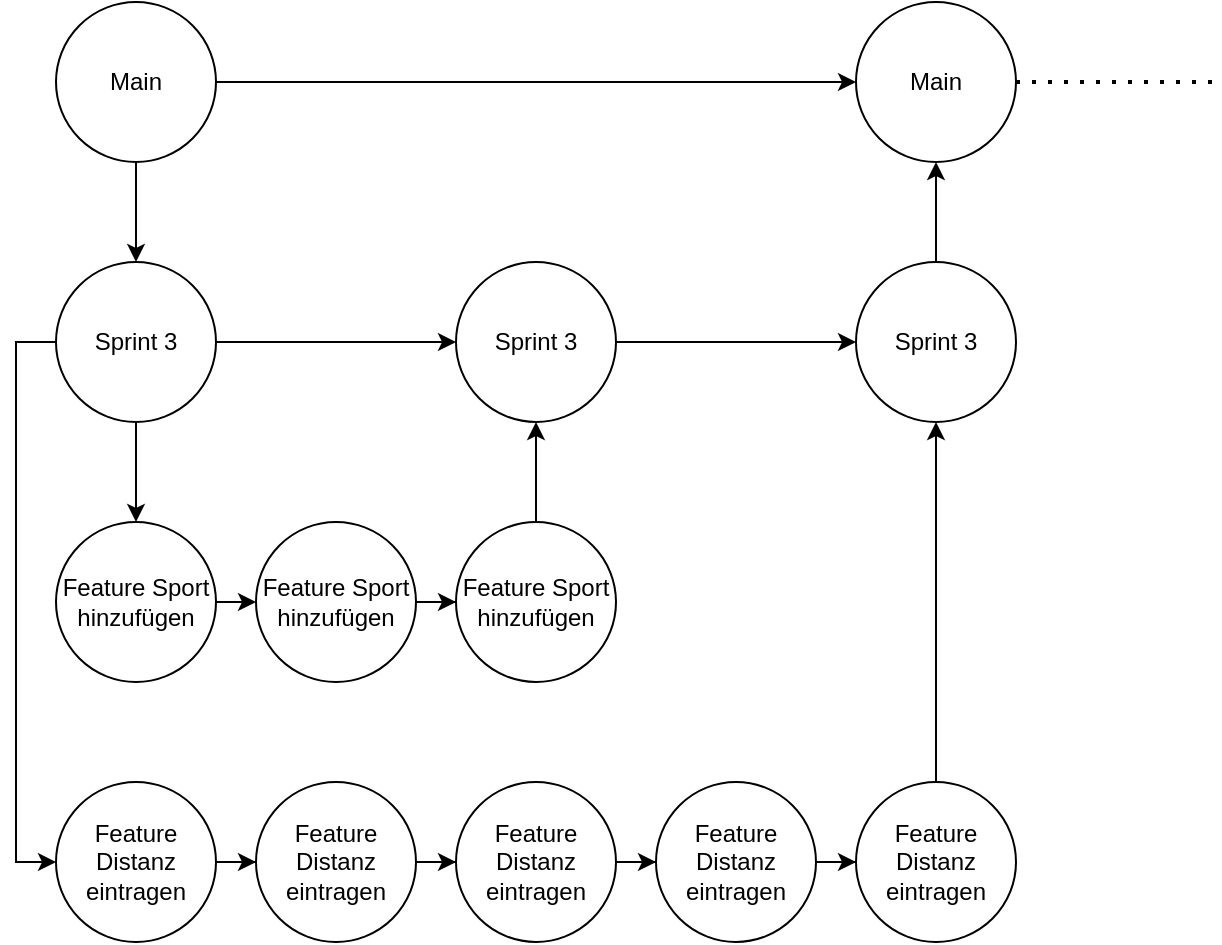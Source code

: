<mxfile version="21.1.5" type="device">
  <diagram name="Seite-1" id="20AE-ToJmvVzy0PC62Jq">
    <mxGraphModel dx="988" dy="530" grid="1" gridSize="10" guides="1" tooltips="1" connect="1" arrows="1" fold="1" page="1" pageScale="1" pageWidth="827" pageHeight="1169" math="0" shadow="0">
      <root>
        <mxCell id="0" />
        <mxCell id="1" parent="0" />
        <mxCell id="Y5aSUtLSCVKSuPhp1e1a-9" style="edgeStyle=orthogonalEdgeStyle;rounded=0;orthogonalLoop=1;jettySize=auto;html=1;entryX=0.5;entryY=0;entryDx=0;entryDy=0;" parent="1" source="Y5aSUtLSCVKSuPhp1e1a-3" target="Y5aSUtLSCVKSuPhp1e1a-6" edge="1">
          <mxGeometry relative="1" as="geometry" />
        </mxCell>
        <mxCell id="Y5aSUtLSCVKSuPhp1e1a-41" style="edgeStyle=orthogonalEdgeStyle;rounded=0;orthogonalLoop=1;jettySize=auto;html=1;entryX=0;entryY=0.5;entryDx=0;entryDy=0;" parent="1" source="Y5aSUtLSCVKSuPhp1e1a-3" target="Y5aSUtLSCVKSuPhp1e1a-4" edge="1">
          <mxGeometry relative="1" as="geometry" />
        </mxCell>
        <mxCell id="Y5aSUtLSCVKSuPhp1e1a-3" value="&lt;div&gt;Main&lt;/div&gt;" style="ellipse;whiteSpace=wrap;html=1;aspect=fixed;" parent="1" vertex="1">
          <mxGeometry x="50" y="10" width="80" height="80" as="geometry" />
        </mxCell>
        <mxCell id="Y5aSUtLSCVKSuPhp1e1a-4" value="&lt;div&gt;Main&lt;/div&gt;" style="ellipse;whiteSpace=wrap;html=1;aspect=fixed;" parent="1" vertex="1">
          <mxGeometry x="450" y="10" width="80" height="80" as="geometry" />
        </mxCell>
        <mxCell id="Y5aSUtLSCVKSuPhp1e1a-12" style="edgeStyle=orthogonalEdgeStyle;rounded=0;orthogonalLoop=1;jettySize=auto;html=1;entryX=0.5;entryY=0;entryDx=0;entryDy=0;" parent="1" source="Y5aSUtLSCVKSuPhp1e1a-6" target="Y5aSUtLSCVKSuPhp1e1a-10" edge="1">
          <mxGeometry relative="1" as="geometry" />
        </mxCell>
        <mxCell id="Y5aSUtLSCVKSuPhp1e1a-26" style="edgeStyle=orthogonalEdgeStyle;rounded=0;orthogonalLoop=1;jettySize=auto;html=1;entryX=0;entryY=0.5;entryDx=0;entryDy=0;" parent="1" source="Y5aSUtLSCVKSuPhp1e1a-6" target="Y5aSUtLSCVKSuPhp1e1a-25" edge="1">
          <mxGeometry relative="1" as="geometry">
            <Array as="points">
              <mxPoint x="30" y="180" />
              <mxPoint x="30" y="440" />
            </Array>
          </mxGeometry>
        </mxCell>
        <mxCell id="Y5aSUtLSCVKSuPhp1e1a-36" style="edgeStyle=orthogonalEdgeStyle;rounded=0;orthogonalLoop=1;jettySize=auto;html=1;entryX=0;entryY=0.5;entryDx=0;entryDy=0;" parent="1" source="Y5aSUtLSCVKSuPhp1e1a-6" target="Y5aSUtLSCVKSuPhp1e1a-19" edge="1">
          <mxGeometry relative="1" as="geometry" />
        </mxCell>
        <mxCell id="Y5aSUtLSCVKSuPhp1e1a-6" value="&lt;div&gt;Sprint 3&lt;br&gt;&lt;/div&gt;" style="ellipse;whiteSpace=wrap;html=1;aspect=fixed;" parent="1" vertex="1">
          <mxGeometry x="50" y="140" width="80" height="80" as="geometry" />
        </mxCell>
        <mxCell id="Y5aSUtLSCVKSuPhp1e1a-13" style="edgeStyle=orthogonalEdgeStyle;rounded=0;orthogonalLoop=1;jettySize=auto;html=1;" parent="1" source="Y5aSUtLSCVKSuPhp1e1a-10" edge="1">
          <mxGeometry relative="1" as="geometry">
            <mxPoint x="150" y="310" as="targetPoint" />
          </mxGeometry>
        </mxCell>
        <mxCell id="Y5aSUtLSCVKSuPhp1e1a-10" value="Feature Sport hinzufügen" style="ellipse;whiteSpace=wrap;html=1;aspect=fixed;" parent="1" vertex="1">
          <mxGeometry x="50" y="270" width="80" height="80" as="geometry" />
        </mxCell>
        <mxCell id="Y5aSUtLSCVKSuPhp1e1a-17" style="edgeStyle=orthogonalEdgeStyle;rounded=0;orthogonalLoop=1;jettySize=auto;html=1;entryX=0;entryY=0.5;entryDx=0;entryDy=0;" parent="1" source="Y5aSUtLSCVKSuPhp1e1a-14" target="Y5aSUtLSCVKSuPhp1e1a-15" edge="1">
          <mxGeometry relative="1" as="geometry" />
        </mxCell>
        <mxCell id="Y5aSUtLSCVKSuPhp1e1a-14" value="Feature Sport hinzufügen" style="ellipse;whiteSpace=wrap;html=1;aspect=fixed;" parent="1" vertex="1">
          <mxGeometry x="150" y="270" width="80" height="80" as="geometry" />
        </mxCell>
        <mxCell id="Y5aSUtLSCVKSuPhp1e1a-21" style="edgeStyle=orthogonalEdgeStyle;rounded=0;orthogonalLoop=1;jettySize=auto;html=1;entryX=0.5;entryY=1;entryDx=0;entryDy=0;" parent="1" source="Y5aSUtLSCVKSuPhp1e1a-15" target="Y5aSUtLSCVKSuPhp1e1a-19" edge="1">
          <mxGeometry relative="1" as="geometry" />
        </mxCell>
        <mxCell id="Y5aSUtLSCVKSuPhp1e1a-15" value="Feature Sport hinzufügen" style="ellipse;whiteSpace=wrap;html=1;aspect=fixed;" parent="1" vertex="1">
          <mxGeometry x="250" y="270" width="80" height="80" as="geometry" />
        </mxCell>
        <mxCell id="Y5aSUtLSCVKSuPhp1e1a-39" style="edgeStyle=orthogonalEdgeStyle;rounded=0;orthogonalLoop=1;jettySize=auto;html=1;entryX=0;entryY=0.5;entryDx=0;entryDy=0;" parent="1" source="Y5aSUtLSCVKSuPhp1e1a-19" target="Y5aSUtLSCVKSuPhp1e1a-37" edge="1">
          <mxGeometry relative="1" as="geometry" />
        </mxCell>
        <mxCell id="Y5aSUtLSCVKSuPhp1e1a-19" value="&lt;div&gt;Sprint 3&lt;br&gt;&lt;/div&gt;" style="ellipse;whiteSpace=wrap;html=1;aspect=fixed;" parent="1" vertex="1">
          <mxGeometry x="250" y="140" width="80" height="80" as="geometry" />
        </mxCell>
        <mxCell id="Y5aSUtLSCVKSuPhp1e1a-30" style="edgeStyle=orthogonalEdgeStyle;rounded=0;orthogonalLoop=1;jettySize=auto;html=1;entryX=0;entryY=0.5;entryDx=0;entryDy=0;" parent="1" source="Y5aSUtLSCVKSuPhp1e1a-25" target="Y5aSUtLSCVKSuPhp1e1a-28" edge="1">
          <mxGeometry relative="1" as="geometry" />
        </mxCell>
        <mxCell id="Y5aSUtLSCVKSuPhp1e1a-25" value="Feature Distanz eintragen" style="ellipse;whiteSpace=wrap;html=1;aspect=fixed;" parent="1" vertex="1">
          <mxGeometry x="50" y="400" width="80" height="80" as="geometry" />
        </mxCell>
        <mxCell id="Y5aSUtLSCVKSuPhp1e1a-31" style="edgeStyle=orthogonalEdgeStyle;rounded=0;orthogonalLoop=1;jettySize=auto;html=1;entryX=0;entryY=0.5;entryDx=0;entryDy=0;" parent="1" source="Y5aSUtLSCVKSuPhp1e1a-28" target="Y5aSUtLSCVKSuPhp1e1a-29" edge="1">
          <mxGeometry relative="1" as="geometry" />
        </mxCell>
        <mxCell id="Y5aSUtLSCVKSuPhp1e1a-28" value="Feature Distanz eintragen" style="ellipse;whiteSpace=wrap;html=1;aspect=fixed;" parent="1" vertex="1">
          <mxGeometry x="150" y="400" width="80" height="80" as="geometry" />
        </mxCell>
        <mxCell id="Y5aSUtLSCVKSuPhp1e1a-33" style="edgeStyle=orthogonalEdgeStyle;rounded=0;orthogonalLoop=1;jettySize=auto;html=1;entryX=0;entryY=0.5;entryDx=0;entryDy=0;" parent="1" source="Y5aSUtLSCVKSuPhp1e1a-29" target="Y5aSUtLSCVKSuPhp1e1a-32" edge="1">
          <mxGeometry relative="1" as="geometry" />
        </mxCell>
        <mxCell id="Y5aSUtLSCVKSuPhp1e1a-29" value="Feature Distanz eintragen" style="ellipse;whiteSpace=wrap;html=1;aspect=fixed;" parent="1" vertex="1">
          <mxGeometry x="250" y="400" width="80" height="80" as="geometry" />
        </mxCell>
        <mxCell id="Y5aSUtLSCVKSuPhp1e1a-35" style="edgeStyle=orthogonalEdgeStyle;rounded=0;orthogonalLoop=1;jettySize=auto;html=1;entryX=0;entryY=0.5;entryDx=0;entryDy=0;" parent="1" source="Y5aSUtLSCVKSuPhp1e1a-32" target="Y5aSUtLSCVKSuPhp1e1a-34" edge="1">
          <mxGeometry relative="1" as="geometry" />
        </mxCell>
        <mxCell id="Y5aSUtLSCVKSuPhp1e1a-32" value="Feature Distanz eintragen" style="ellipse;whiteSpace=wrap;html=1;aspect=fixed;" parent="1" vertex="1">
          <mxGeometry x="350" y="400" width="80" height="80" as="geometry" />
        </mxCell>
        <mxCell id="Y5aSUtLSCVKSuPhp1e1a-38" style="edgeStyle=orthogonalEdgeStyle;rounded=0;orthogonalLoop=1;jettySize=auto;html=1;entryX=0.5;entryY=1;entryDx=0;entryDy=0;" parent="1" source="Y5aSUtLSCVKSuPhp1e1a-34" target="Y5aSUtLSCVKSuPhp1e1a-37" edge="1">
          <mxGeometry relative="1" as="geometry" />
        </mxCell>
        <mxCell id="Y5aSUtLSCVKSuPhp1e1a-34" value="Feature Distanz eintragen" style="ellipse;whiteSpace=wrap;html=1;aspect=fixed;" parent="1" vertex="1">
          <mxGeometry x="450" y="400" width="80" height="80" as="geometry" />
        </mxCell>
        <mxCell id="Y5aSUtLSCVKSuPhp1e1a-40" style="edgeStyle=orthogonalEdgeStyle;rounded=0;orthogonalLoop=1;jettySize=auto;html=1;entryX=0.5;entryY=1;entryDx=0;entryDy=0;" parent="1" source="Y5aSUtLSCVKSuPhp1e1a-37" target="Y5aSUtLSCVKSuPhp1e1a-4" edge="1">
          <mxGeometry relative="1" as="geometry" />
        </mxCell>
        <mxCell id="Y5aSUtLSCVKSuPhp1e1a-37" value="&lt;div&gt;Sprint 3&lt;br&gt;&lt;/div&gt;" style="ellipse;whiteSpace=wrap;html=1;aspect=fixed;" parent="1" vertex="1">
          <mxGeometry x="450" y="140" width="80" height="80" as="geometry" />
        </mxCell>
        <mxCell id="Y5aSUtLSCVKSuPhp1e1a-46" value="" style="endArrow=none;dashed=1;html=1;dashPattern=1 3;strokeWidth=2;rounded=0;exitX=1;exitY=0.5;exitDx=0;exitDy=0;" parent="1" source="Y5aSUtLSCVKSuPhp1e1a-4" edge="1">
          <mxGeometry width="50" height="50" relative="1" as="geometry">
            <mxPoint x="530" y="80" as="sourcePoint" />
            <mxPoint x="630" y="50" as="targetPoint" />
          </mxGeometry>
        </mxCell>
      </root>
    </mxGraphModel>
  </diagram>
</mxfile>
